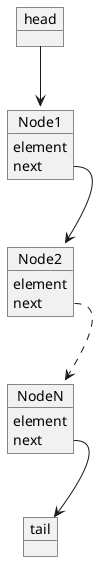@startuml

skinparam backgroundColor transparent
skinparam ClassFontSize 18

object head

object Node1
object Node2
object NodeN
object tail

Node1 : element
Node1 : next
Node2 : element
Node2 : next
NodeN : element
NodeN : next

head --> Node1
Node1::next --> Node2
Node2::next ..> NodeN
NodeN::next --> tail



@enduml